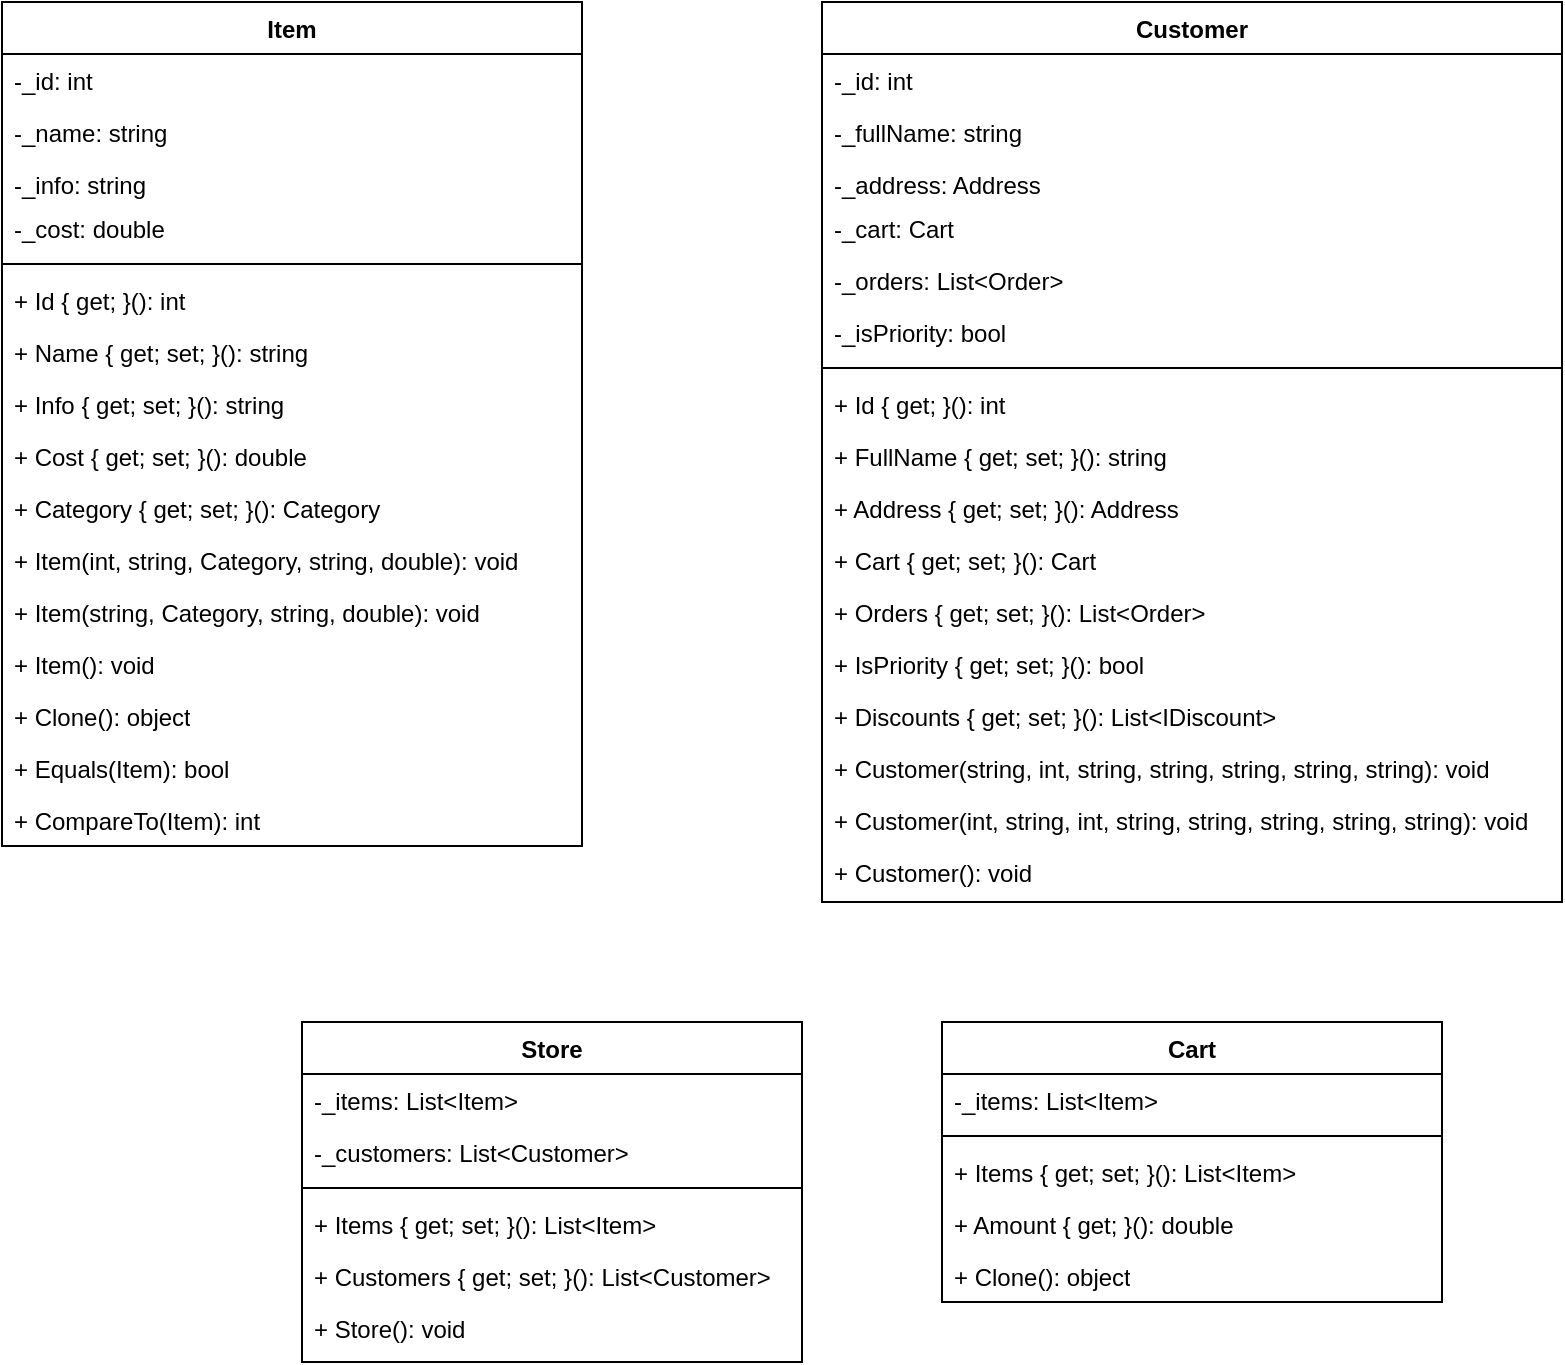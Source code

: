 <mxfile version="24.7.16">
  <diagram id="C5RBs43oDa-KdzZeNtuy" name="Page-1">
    <mxGraphModel dx="1733" dy="989" grid="1" gridSize="10" guides="1" tooltips="1" connect="1" arrows="1" fold="1" page="1" pageScale="1" pageWidth="3300" pageHeight="4681" math="0" shadow="0">
      <root>
        <mxCell id="WIyWlLk6GJQsqaUBKTNV-0" />
        <mxCell id="WIyWlLk6GJQsqaUBKTNV-1" parent="WIyWlLk6GJQsqaUBKTNV-0" />
        <mxCell id="zkfFHV4jXpPFQw0GAbJ--0" value="Item" style="swimlane;fontStyle=1;align=center;verticalAlign=top;childLayout=stackLayout;horizontal=1;startSize=26;horizontalStack=0;resizeParent=1;resizeLast=0;collapsible=1;marginBottom=0;rounded=0;shadow=0;strokeWidth=1;" parent="WIyWlLk6GJQsqaUBKTNV-1" vertex="1">
          <mxGeometry x="90" y="120" width="290" height="422" as="geometry">
            <mxRectangle x="230" y="140" width="160" height="26" as="alternateBounds" />
          </mxGeometry>
        </mxCell>
        <mxCell id="zkfFHV4jXpPFQw0GAbJ--1" value="-_id: int" style="text;align=left;verticalAlign=top;spacingLeft=4;spacingRight=4;overflow=hidden;rotatable=0;points=[[0,0.5],[1,0.5]];portConstraint=eastwest;" parent="zkfFHV4jXpPFQw0GAbJ--0" vertex="1">
          <mxGeometry y="26" width="290" height="26" as="geometry" />
        </mxCell>
        <mxCell id="zkfFHV4jXpPFQw0GAbJ--2" value="-_name: string" style="text;align=left;verticalAlign=top;spacingLeft=4;spacingRight=4;overflow=hidden;rotatable=0;points=[[0,0.5],[1,0.5]];portConstraint=eastwest;rounded=0;shadow=0;html=0;" parent="zkfFHV4jXpPFQw0GAbJ--0" vertex="1">
          <mxGeometry y="52" width="290" height="26" as="geometry" />
        </mxCell>
        <mxCell id="zkfFHV4jXpPFQw0GAbJ--3" value="-_info: string" style="text;align=left;verticalAlign=top;spacingLeft=4;spacingRight=4;overflow=hidden;rotatable=0;points=[[0,0.5],[1,0.5]];portConstraint=eastwest;rounded=0;shadow=0;html=0;" parent="zkfFHV4jXpPFQw0GAbJ--0" vertex="1">
          <mxGeometry y="78" width="290" height="22" as="geometry" />
        </mxCell>
        <mxCell id="6E5svNrZPo0bOCiPC75M-1" value="-_cost: double" style="text;strokeColor=none;fillColor=none;align=left;verticalAlign=top;spacingLeft=4;spacingRight=4;overflow=hidden;rotatable=0;points=[[0,0.5],[1,0.5]];portConstraint=eastwest;whiteSpace=wrap;html=1;" vertex="1" parent="zkfFHV4jXpPFQw0GAbJ--0">
          <mxGeometry y="100" width="290" height="26" as="geometry" />
        </mxCell>
        <mxCell id="zkfFHV4jXpPFQw0GAbJ--4" value="" style="line;html=1;strokeWidth=1;align=left;verticalAlign=middle;spacingTop=-1;spacingLeft=3;spacingRight=3;rotatable=0;labelPosition=right;points=[];portConstraint=eastwest;" parent="zkfFHV4jXpPFQw0GAbJ--0" vertex="1">
          <mxGeometry y="126" width="290" height="10" as="geometry" />
        </mxCell>
        <mxCell id="zkfFHV4jXpPFQw0GAbJ--5" value="+ Id { get; }(): int" style="text;align=left;verticalAlign=top;spacingLeft=4;spacingRight=4;overflow=hidden;rotatable=0;points=[[0,0.5],[1,0.5]];portConstraint=eastwest;" parent="zkfFHV4jXpPFQw0GAbJ--0" vertex="1">
          <mxGeometry y="136" width="290" height="26" as="geometry" />
        </mxCell>
        <mxCell id="6E5svNrZPo0bOCiPC75M-3" value="+ Name { get; set; }(): string" style="text;strokeColor=none;fillColor=none;align=left;verticalAlign=top;spacingLeft=4;spacingRight=4;overflow=hidden;rotatable=0;points=[[0,0.5],[1,0.5]];portConstraint=eastwest;whiteSpace=wrap;html=1;" vertex="1" parent="zkfFHV4jXpPFQw0GAbJ--0">
          <mxGeometry y="162" width="290" height="26" as="geometry" />
        </mxCell>
        <mxCell id="6E5svNrZPo0bOCiPC75M-4" value="+ Info { get; set; }(): string" style="text;strokeColor=none;fillColor=none;align=left;verticalAlign=top;spacingLeft=4;spacingRight=4;overflow=hidden;rotatable=0;points=[[0,0.5],[1,0.5]];portConstraint=eastwest;whiteSpace=wrap;html=1;" vertex="1" parent="zkfFHV4jXpPFQw0GAbJ--0">
          <mxGeometry y="188" width="290" height="26" as="geometry" />
        </mxCell>
        <mxCell id="6E5svNrZPo0bOCiPC75M-5" value="+ Cost { get; set; }(): double" style="text;strokeColor=none;fillColor=none;align=left;verticalAlign=top;spacingLeft=4;spacingRight=4;overflow=hidden;rotatable=0;points=[[0,0.5],[1,0.5]];portConstraint=eastwest;whiteSpace=wrap;html=1;" vertex="1" parent="zkfFHV4jXpPFQw0GAbJ--0">
          <mxGeometry y="214" width="290" height="26" as="geometry" />
        </mxCell>
        <mxCell id="6E5svNrZPo0bOCiPC75M-6" value="+ Category { get; set; }(): Category" style="text;strokeColor=none;fillColor=none;align=left;verticalAlign=top;spacingLeft=4;spacingRight=4;overflow=hidden;rotatable=0;points=[[0,0.5],[1,0.5]];portConstraint=eastwest;whiteSpace=wrap;html=1;" vertex="1" parent="zkfFHV4jXpPFQw0GAbJ--0">
          <mxGeometry y="240" width="290" height="26" as="geometry" />
        </mxCell>
        <mxCell id="6E5svNrZPo0bOCiPC75M-7" value="+ Item(int, string, Category, string, double): void" style="text;strokeColor=none;fillColor=none;align=left;verticalAlign=top;spacingLeft=4;spacingRight=4;overflow=hidden;rotatable=0;points=[[0,0.5],[1,0.5]];portConstraint=eastwest;whiteSpace=wrap;html=1;" vertex="1" parent="zkfFHV4jXpPFQw0GAbJ--0">
          <mxGeometry y="266" width="290" height="26" as="geometry" />
        </mxCell>
        <mxCell id="6E5svNrZPo0bOCiPC75M-8" value="+ Item(string, Category, string, double): void" style="text;strokeColor=none;fillColor=none;align=left;verticalAlign=top;spacingLeft=4;spacingRight=4;overflow=hidden;rotatable=0;points=[[0,0.5],[1,0.5]];portConstraint=eastwest;whiteSpace=wrap;html=1;" vertex="1" parent="zkfFHV4jXpPFQw0GAbJ--0">
          <mxGeometry y="292" width="290" height="26" as="geometry" />
        </mxCell>
        <mxCell id="6E5svNrZPo0bOCiPC75M-9" value="+ Item(): void" style="text;strokeColor=none;fillColor=none;align=left;verticalAlign=top;spacingLeft=4;spacingRight=4;overflow=hidden;rotatable=0;points=[[0,0.5],[1,0.5]];portConstraint=eastwest;whiteSpace=wrap;html=1;" vertex="1" parent="zkfFHV4jXpPFQw0GAbJ--0">
          <mxGeometry y="318" width="290" height="26" as="geometry" />
        </mxCell>
        <mxCell id="6E5svNrZPo0bOCiPC75M-10" value="+ Clone(): object" style="text;strokeColor=none;fillColor=none;align=left;verticalAlign=top;spacingLeft=4;spacingRight=4;overflow=hidden;rotatable=0;points=[[0,0.5],[1,0.5]];portConstraint=eastwest;whiteSpace=wrap;html=1;" vertex="1" parent="zkfFHV4jXpPFQw0GAbJ--0">
          <mxGeometry y="344" width="290" height="26" as="geometry" />
        </mxCell>
        <mxCell id="6E5svNrZPo0bOCiPC75M-11" value="+ Equals(Item): bool" style="text;strokeColor=none;fillColor=none;align=left;verticalAlign=top;spacingLeft=4;spacingRight=4;overflow=hidden;rotatable=0;points=[[0,0.5],[1,0.5]];portConstraint=eastwest;whiteSpace=wrap;html=1;" vertex="1" parent="zkfFHV4jXpPFQw0GAbJ--0">
          <mxGeometry y="370" width="290" height="26" as="geometry" />
        </mxCell>
        <mxCell id="6E5svNrZPo0bOCiPC75M-12" value="+ CompareTo(Item): int" style="text;strokeColor=none;fillColor=none;align=left;verticalAlign=top;spacingLeft=4;spacingRight=4;overflow=hidden;rotatable=0;points=[[0,0.5],[1,0.5]];portConstraint=eastwest;whiteSpace=wrap;html=1;" vertex="1" parent="zkfFHV4jXpPFQw0GAbJ--0">
          <mxGeometry y="396" width="290" height="26" as="geometry" />
        </mxCell>
        <mxCell id="6E5svNrZPo0bOCiPC75M-13" value="Customer" style="swimlane;fontStyle=1;align=center;verticalAlign=top;childLayout=stackLayout;horizontal=1;startSize=26;horizontalStack=0;resizeParent=1;resizeLast=0;collapsible=1;marginBottom=0;rounded=0;shadow=0;strokeWidth=1;" vertex="1" parent="WIyWlLk6GJQsqaUBKTNV-1">
          <mxGeometry x="500" y="120" width="370" height="450" as="geometry">
            <mxRectangle x="230" y="140" width="160" height="26" as="alternateBounds" />
          </mxGeometry>
        </mxCell>
        <mxCell id="6E5svNrZPo0bOCiPC75M-14" value="-_id: int" style="text;align=left;verticalAlign=top;spacingLeft=4;spacingRight=4;overflow=hidden;rotatable=0;points=[[0,0.5],[1,0.5]];portConstraint=eastwest;" vertex="1" parent="6E5svNrZPo0bOCiPC75M-13">
          <mxGeometry y="26" width="370" height="26" as="geometry" />
        </mxCell>
        <mxCell id="6E5svNrZPo0bOCiPC75M-15" value="-_fullName: string" style="text;align=left;verticalAlign=top;spacingLeft=4;spacingRight=4;overflow=hidden;rotatable=0;points=[[0,0.5],[1,0.5]];portConstraint=eastwest;rounded=0;shadow=0;html=0;" vertex="1" parent="6E5svNrZPo0bOCiPC75M-13">
          <mxGeometry y="52" width="370" height="26" as="geometry" />
        </mxCell>
        <mxCell id="6E5svNrZPo0bOCiPC75M-16" value="-_address: Address   " style="text;align=left;verticalAlign=top;spacingLeft=4;spacingRight=4;overflow=hidden;rotatable=0;points=[[0,0.5],[1,0.5]];portConstraint=eastwest;rounded=0;shadow=0;html=0;" vertex="1" parent="6E5svNrZPo0bOCiPC75M-13">
          <mxGeometry y="78" width="370" height="22" as="geometry" />
        </mxCell>
        <mxCell id="6E5svNrZPo0bOCiPC75M-17" value="-_cart: Cart" style="text;strokeColor=none;fillColor=none;align=left;verticalAlign=top;spacingLeft=4;spacingRight=4;overflow=hidden;rotatable=0;points=[[0,0.5],[1,0.5]];portConstraint=eastwest;whiteSpace=wrap;html=1;" vertex="1" parent="6E5svNrZPo0bOCiPC75M-13">
          <mxGeometry y="100" width="370" height="26" as="geometry" />
        </mxCell>
        <mxCell id="6E5svNrZPo0bOCiPC75M-30" value="-_orders: List&amp;lt;Order&amp;gt;" style="text;strokeColor=none;fillColor=none;align=left;verticalAlign=top;spacingLeft=4;spacingRight=4;overflow=hidden;rotatable=0;points=[[0,0.5],[1,0.5]];portConstraint=eastwest;whiteSpace=wrap;html=1;" vertex="1" parent="6E5svNrZPo0bOCiPC75M-13">
          <mxGeometry y="126" width="370" height="26" as="geometry" />
        </mxCell>
        <mxCell id="6E5svNrZPo0bOCiPC75M-31" value="-_isPriority: bool" style="text;strokeColor=none;fillColor=none;align=left;verticalAlign=top;spacingLeft=4;spacingRight=4;overflow=hidden;rotatable=0;points=[[0,0.5],[1,0.5]];portConstraint=eastwest;whiteSpace=wrap;html=1;" vertex="1" parent="6E5svNrZPo0bOCiPC75M-13">
          <mxGeometry y="152" width="370" height="26" as="geometry" />
        </mxCell>
        <mxCell id="6E5svNrZPo0bOCiPC75M-18" value="" style="line;html=1;strokeWidth=1;align=left;verticalAlign=middle;spacingTop=-1;spacingLeft=3;spacingRight=3;rotatable=0;labelPosition=right;points=[];portConstraint=eastwest;" vertex="1" parent="6E5svNrZPo0bOCiPC75M-13">
          <mxGeometry y="178" width="370" height="10" as="geometry" />
        </mxCell>
        <mxCell id="6E5svNrZPo0bOCiPC75M-19" value="+ Id { get; }(): int" style="text;align=left;verticalAlign=top;spacingLeft=4;spacingRight=4;overflow=hidden;rotatable=0;points=[[0,0.5],[1,0.5]];portConstraint=eastwest;" vertex="1" parent="6E5svNrZPo0bOCiPC75M-13">
          <mxGeometry y="188" width="370" height="26" as="geometry" />
        </mxCell>
        <mxCell id="6E5svNrZPo0bOCiPC75M-20" value="+ FullName { get; set; }(): string" style="text;strokeColor=none;fillColor=none;align=left;verticalAlign=top;spacingLeft=4;spacingRight=4;overflow=hidden;rotatable=0;points=[[0,0.5],[1,0.5]];portConstraint=eastwest;whiteSpace=wrap;html=1;" vertex="1" parent="6E5svNrZPo0bOCiPC75M-13">
          <mxGeometry y="214" width="370" height="26" as="geometry" />
        </mxCell>
        <mxCell id="6E5svNrZPo0bOCiPC75M-21" value="+ Address { get; set; }(): Address" style="text;strokeColor=none;fillColor=none;align=left;verticalAlign=top;spacingLeft=4;spacingRight=4;overflow=hidden;rotatable=0;points=[[0,0.5],[1,0.5]];portConstraint=eastwest;whiteSpace=wrap;html=1;" vertex="1" parent="6E5svNrZPo0bOCiPC75M-13">
          <mxGeometry y="240" width="370" height="26" as="geometry" />
        </mxCell>
        <mxCell id="6E5svNrZPo0bOCiPC75M-22" value="+ Cart { get; set; }(): Cart" style="text;strokeColor=none;fillColor=none;align=left;verticalAlign=top;spacingLeft=4;spacingRight=4;overflow=hidden;rotatable=0;points=[[0,0.5],[1,0.5]];portConstraint=eastwest;whiteSpace=wrap;html=1;" vertex="1" parent="6E5svNrZPo0bOCiPC75M-13">
          <mxGeometry y="266" width="370" height="26" as="geometry" />
        </mxCell>
        <mxCell id="6E5svNrZPo0bOCiPC75M-23" value="+ Orders { get; set; }(): List&amp;lt;Order&amp;gt;" style="text;strokeColor=none;fillColor=none;align=left;verticalAlign=top;spacingLeft=4;spacingRight=4;overflow=hidden;rotatable=0;points=[[0,0.5],[1,0.5]];portConstraint=eastwest;whiteSpace=wrap;html=1;" vertex="1" parent="6E5svNrZPo0bOCiPC75M-13">
          <mxGeometry y="292" width="370" height="26" as="geometry" />
        </mxCell>
        <mxCell id="6E5svNrZPo0bOCiPC75M-32" value="+ IsPriority { get; set; }(): bool" style="text;strokeColor=none;fillColor=none;align=left;verticalAlign=top;spacingLeft=4;spacingRight=4;overflow=hidden;rotatable=0;points=[[0,0.5],[1,0.5]];portConstraint=eastwest;whiteSpace=wrap;html=1;" vertex="1" parent="6E5svNrZPo0bOCiPC75M-13">
          <mxGeometry y="318" width="370" height="26" as="geometry" />
        </mxCell>
        <mxCell id="6E5svNrZPo0bOCiPC75M-33" value="+ Discounts { get; set; }(): List&amp;lt;IDiscount&amp;gt;" style="text;strokeColor=none;fillColor=none;align=left;verticalAlign=top;spacingLeft=4;spacingRight=4;overflow=hidden;rotatable=0;points=[[0,0.5],[1,0.5]];portConstraint=eastwest;whiteSpace=wrap;html=1;" vertex="1" parent="6E5svNrZPo0bOCiPC75M-13">
          <mxGeometry y="344" width="370" height="26" as="geometry" />
        </mxCell>
        <mxCell id="6E5svNrZPo0bOCiPC75M-24" value="+ Customer(string, int, string, string, string, string, string): void" style="text;strokeColor=none;fillColor=none;align=left;verticalAlign=top;spacingLeft=4;spacingRight=4;overflow=hidden;rotatable=0;points=[[0,0.5],[1,0.5]];portConstraint=eastwest;whiteSpace=wrap;html=1;" vertex="1" parent="6E5svNrZPo0bOCiPC75M-13">
          <mxGeometry y="370" width="370" height="26" as="geometry" />
        </mxCell>
        <mxCell id="6E5svNrZPo0bOCiPC75M-34" value="+ Customer(int, string, int, string, string, string, string, string): void" style="text;strokeColor=none;fillColor=none;align=left;verticalAlign=top;spacingLeft=4;spacingRight=4;overflow=hidden;rotatable=0;points=[[0,0.5],[1,0.5]];portConstraint=eastwest;whiteSpace=wrap;html=1;" vertex="1" parent="6E5svNrZPo0bOCiPC75M-13">
          <mxGeometry y="396" width="370" height="26" as="geometry" />
        </mxCell>
        <mxCell id="6E5svNrZPo0bOCiPC75M-26" value="+ Customer(): void" style="text;strokeColor=none;fillColor=none;align=left;verticalAlign=top;spacingLeft=4;spacingRight=4;overflow=hidden;rotatable=0;points=[[0,0.5],[1,0.5]];portConstraint=eastwest;whiteSpace=wrap;html=1;" vertex="1" parent="6E5svNrZPo0bOCiPC75M-13">
          <mxGeometry y="422" width="370" height="26" as="geometry" />
        </mxCell>
        <mxCell id="6E5svNrZPo0bOCiPC75M-36" value="Store" style="swimlane;fontStyle=1;align=center;verticalAlign=top;childLayout=stackLayout;horizontal=1;startSize=26;horizontalStack=0;resizeParent=1;resizeLast=0;collapsible=1;marginBottom=0;rounded=0;shadow=0;strokeWidth=1;" vertex="1" parent="WIyWlLk6GJQsqaUBKTNV-1">
          <mxGeometry x="240" y="630" width="250" height="170" as="geometry">
            <mxRectangle x="230" y="140" width="160" height="26" as="alternateBounds" />
          </mxGeometry>
        </mxCell>
        <mxCell id="6E5svNrZPo0bOCiPC75M-37" value="-_items: List&lt;Item&gt;" style="text;align=left;verticalAlign=top;spacingLeft=4;spacingRight=4;overflow=hidden;rotatable=0;points=[[0,0.5],[1,0.5]];portConstraint=eastwest;" vertex="1" parent="6E5svNrZPo0bOCiPC75M-36">
          <mxGeometry y="26" width="250" height="26" as="geometry" />
        </mxCell>
        <mxCell id="6E5svNrZPo0bOCiPC75M-38" value="-_customers: List&lt;Customer&gt;" style="text;align=left;verticalAlign=top;spacingLeft=4;spacingRight=4;overflow=hidden;rotatable=0;points=[[0,0.5],[1,0.5]];portConstraint=eastwest;rounded=0;shadow=0;html=0;" vertex="1" parent="6E5svNrZPo0bOCiPC75M-36">
          <mxGeometry y="52" width="250" height="26" as="geometry" />
        </mxCell>
        <mxCell id="6E5svNrZPo0bOCiPC75M-43" value="" style="line;html=1;strokeWidth=1;align=left;verticalAlign=middle;spacingTop=-1;spacingLeft=3;spacingRight=3;rotatable=0;labelPosition=right;points=[];portConstraint=eastwest;" vertex="1" parent="6E5svNrZPo0bOCiPC75M-36">
          <mxGeometry y="78" width="250" height="10" as="geometry" />
        </mxCell>
        <mxCell id="6E5svNrZPo0bOCiPC75M-44" value="+ Items { get; set; }(): List&lt;Item&gt;" style="text;align=left;verticalAlign=top;spacingLeft=4;spacingRight=4;overflow=hidden;rotatable=0;points=[[0,0.5],[1,0.5]];portConstraint=eastwest;" vertex="1" parent="6E5svNrZPo0bOCiPC75M-36">
          <mxGeometry y="88" width="250" height="26" as="geometry" />
        </mxCell>
        <mxCell id="6E5svNrZPo0bOCiPC75M-45" value="+ Customers { get; set; }(): List&amp;lt;Customer&amp;gt;" style="text;strokeColor=none;fillColor=none;align=left;verticalAlign=top;spacingLeft=4;spacingRight=4;overflow=hidden;rotatable=0;points=[[0,0.5],[1,0.5]];portConstraint=eastwest;whiteSpace=wrap;html=1;" vertex="1" parent="6E5svNrZPo0bOCiPC75M-36">
          <mxGeometry y="114" width="250" height="26" as="geometry" />
        </mxCell>
        <mxCell id="6E5svNrZPo0bOCiPC75M-53" value="+ Store&lt;span style=&quot;background-color: initial;&quot;&gt;(): void&lt;/span&gt;" style="text;strokeColor=none;fillColor=none;align=left;verticalAlign=top;spacingLeft=4;spacingRight=4;overflow=hidden;rotatable=0;points=[[0,0.5],[1,0.5]];portConstraint=eastwest;whiteSpace=wrap;html=1;" vertex="1" parent="6E5svNrZPo0bOCiPC75M-36">
          <mxGeometry y="140" width="250" height="26" as="geometry" />
        </mxCell>
        <mxCell id="6E5svNrZPo0bOCiPC75M-54" value="Cart" style="swimlane;fontStyle=1;align=center;verticalAlign=top;childLayout=stackLayout;horizontal=1;startSize=26;horizontalStack=0;resizeParent=1;resizeLast=0;collapsible=1;marginBottom=0;rounded=0;shadow=0;strokeWidth=1;" vertex="1" parent="WIyWlLk6GJQsqaUBKTNV-1">
          <mxGeometry x="560" y="630" width="250" height="140" as="geometry">
            <mxRectangle x="230" y="140" width="160" height="26" as="alternateBounds" />
          </mxGeometry>
        </mxCell>
        <mxCell id="6E5svNrZPo0bOCiPC75M-55" value="-_items: List&lt;Item&gt;" style="text;align=left;verticalAlign=top;spacingLeft=4;spacingRight=4;overflow=hidden;rotatable=0;points=[[0,0.5],[1,0.5]];portConstraint=eastwest;" vertex="1" parent="6E5svNrZPo0bOCiPC75M-54">
          <mxGeometry y="26" width="250" height="26" as="geometry" />
        </mxCell>
        <mxCell id="6E5svNrZPo0bOCiPC75M-57" value="" style="line;html=1;strokeWidth=1;align=left;verticalAlign=middle;spacingTop=-1;spacingLeft=3;spacingRight=3;rotatable=0;labelPosition=right;points=[];portConstraint=eastwest;" vertex="1" parent="6E5svNrZPo0bOCiPC75M-54">
          <mxGeometry y="52" width="250" height="10" as="geometry" />
        </mxCell>
        <mxCell id="6E5svNrZPo0bOCiPC75M-58" value="+ Items { get; set; }(): List&lt;Item&gt;" style="text;align=left;verticalAlign=top;spacingLeft=4;spacingRight=4;overflow=hidden;rotatable=0;points=[[0,0.5],[1,0.5]];portConstraint=eastwest;" vertex="1" parent="6E5svNrZPo0bOCiPC75M-54">
          <mxGeometry y="62" width="250" height="26" as="geometry" />
        </mxCell>
        <mxCell id="6E5svNrZPo0bOCiPC75M-59" value="+ Amount { get; }(): double" style="text;strokeColor=none;fillColor=none;align=left;verticalAlign=top;spacingLeft=4;spacingRight=4;overflow=hidden;rotatable=0;points=[[0,0.5],[1,0.5]];portConstraint=eastwest;whiteSpace=wrap;html=1;" vertex="1" parent="6E5svNrZPo0bOCiPC75M-54">
          <mxGeometry y="88" width="250" height="26" as="geometry" />
        </mxCell>
        <mxCell id="6E5svNrZPo0bOCiPC75M-60" value="+ Clone&lt;span style=&quot;background-color: initial;&quot;&gt;(): object&lt;/span&gt;" style="text;strokeColor=none;fillColor=none;align=left;verticalAlign=top;spacingLeft=4;spacingRight=4;overflow=hidden;rotatable=0;points=[[0,0.5],[1,0.5]];portConstraint=eastwest;whiteSpace=wrap;html=1;" vertex="1" parent="6E5svNrZPo0bOCiPC75M-54">
          <mxGeometry y="114" width="250" height="26" as="geometry" />
        </mxCell>
      </root>
    </mxGraphModel>
  </diagram>
</mxfile>
